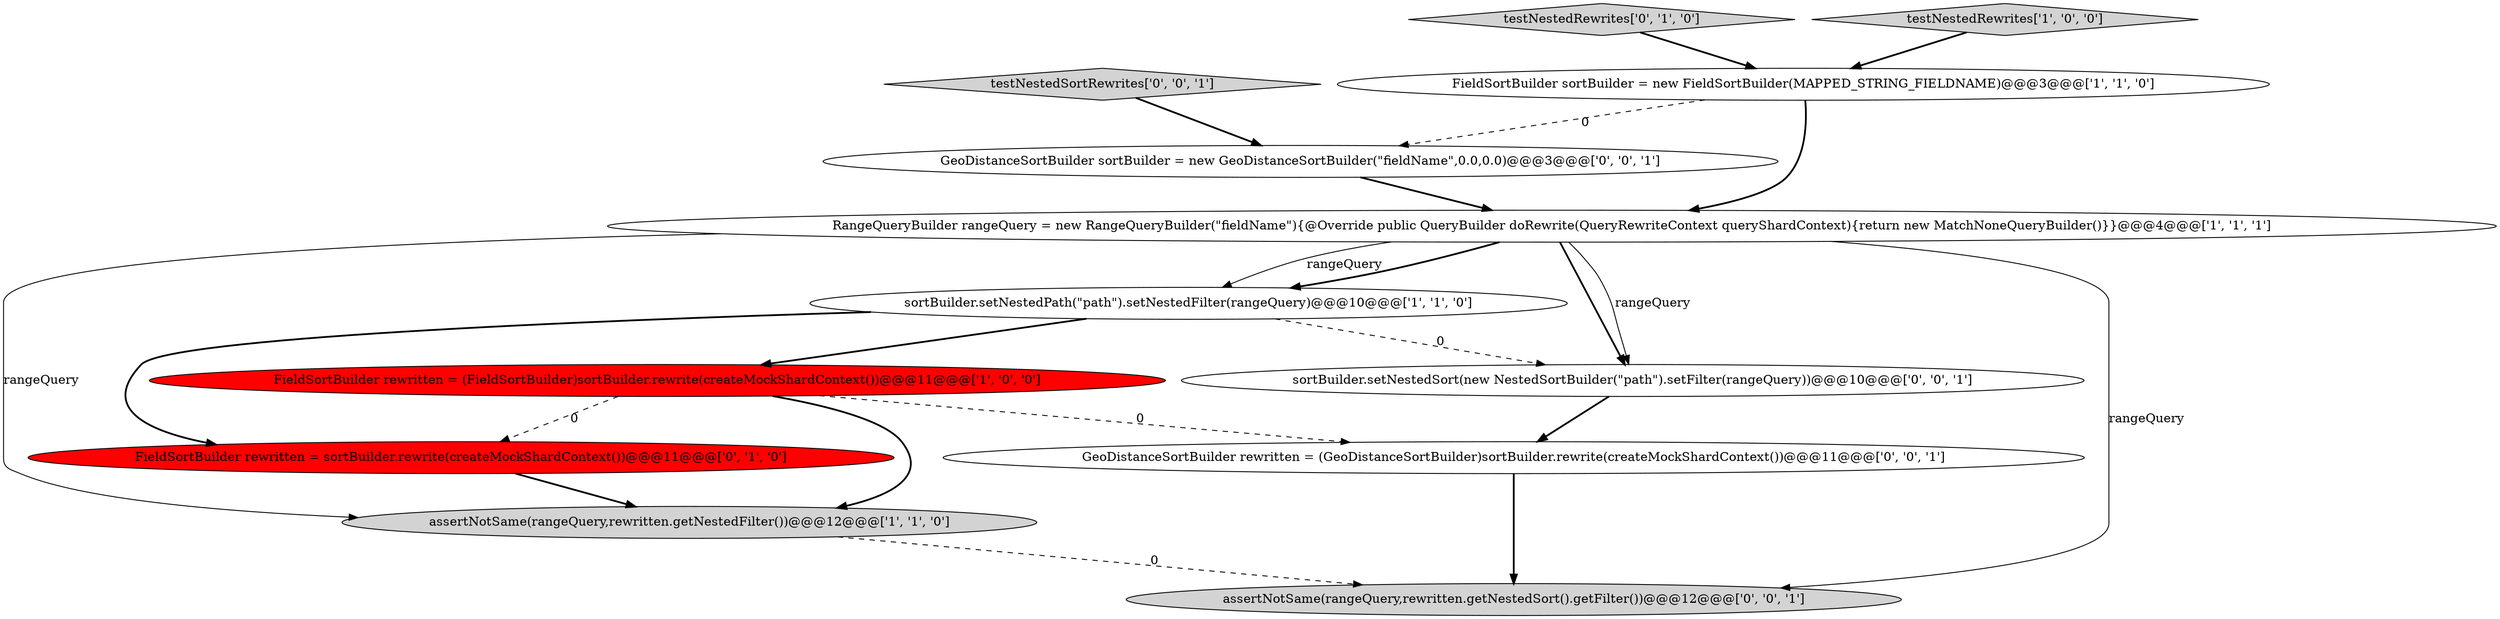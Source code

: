 digraph {
2 [style = filled, label = "sortBuilder.setNestedPath(\"path\").setNestedFilter(rangeQuery)@@@10@@@['1', '1', '0']", fillcolor = white, shape = ellipse image = "AAA0AAABBB1BBB"];
6 [style = filled, label = "testNestedRewrites['0', '1', '0']", fillcolor = lightgray, shape = diamond image = "AAA0AAABBB2BBB"];
12 [style = filled, label = "assertNotSame(rangeQuery,rewritten.getNestedSort().getFilter())@@@12@@@['0', '0', '1']", fillcolor = lightgray, shape = ellipse image = "AAA0AAABBB3BBB"];
5 [style = filled, label = "assertNotSame(rangeQuery,rewritten.getNestedFilter())@@@12@@@['1', '1', '0']", fillcolor = lightgray, shape = ellipse image = "AAA0AAABBB1BBB"];
4 [style = filled, label = "FieldSortBuilder rewritten = (FieldSortBuilder)sortBuilder.rewrite(createMockShardContext())@@@11@@@['1', '0', '0']", fillcolor = red, shape = ellipse image = "AAA1AAABBB1BBB"];
3 [style = filled, label = "RangeQueryBuilder rangeQuery = new RangeQueryBuilder(\"fieldName\"){@Override public QueryBuilder doRewrite(QueryRewriteContext queryShardContext){return new MatchNoneQueryBuilder()}}@@@4@@@['1', '1', '1']", fillcolor = white, shape = ellipse image = "AAA0AAABBB1BBB"];
8 [style = filled, label = "GeoDistanceSortBuilder rewritten = (GeoDistanceSortBuilder)sortBuilder.rewrite(createMockShardContext())@@@11@@@['0', '0', '1']", fillcolor = white, shape = ellipse image = "AAA0AAABBB3BBB"];
9 [style = filled, label = "GeoDistanceSortBuilder sortBuilder = new GeoDistanceSortBuilder(\"fieldName\",0.0,0.0)@@@3@@@['0', '0', '1']", fillcolor = white, shape = ellipse image = "AAA0AAABBB3BBB"];
11 [style = filled, label = "sortBuilder.setNestedSort(new NestedSortBuilder(\"path\").setFilter(rangeQuery))@@@10@@@['0', '0', '1']", fillcolor = white, shape = ellipse image = "AAA0AAABBB3BBB"];
0 [style = filled, label = "FieldSortBuilder sortBuilder = new FieldSortBuilder(MAPPED_STRING_FIELDNAME)@@@3@@@['1', '1', '0']", fillcolor = white, shape = ellipse image = "AAA0AAABBB1BBB"];
1 [style = filled, label = "testNestedRewrites['1', '0', '0']", fillcolor = lightgray, shape = diamond image = "AAA0AAABBB1BBB"];
7 [style = filled, label = "FieldSortBuilder rewritten = sortBuilder.rewrite(createMockShardContext())@@@11@@@['0', '1', '0']", fillcolor = red, shape = ellipse image = "AAA1AAABBB2BBB"];
10 [style = filled, label = "testNestedSortRewrites['0', '0', '1']", fillcolor = lightgray, shape = diamond image = "AAA0AAABBB3BBB"];
0->3 [style = bold, label=""];
5->12 [style = dashed, label="0"];
3->11 [style = bold, label=""];
6->0 [style = bold, label=""];
3->2 [style = solid, label="rangeQuery"];
1->0 [style = bold, label=""];
2->4 [style = bold, label=""];
7->5 [style = bold, label=""];
3->2 [style = bold, label=""];
4->7 [style = dashed, label="0"];
3->11 [style = solid, label="rangeQuery"];
3->5 [style = solid, label="rangeQuery"];
4->8 [style = dashed, label="0"];
9->3 [style = bold, label=""];
11->8 [style = bold, label=""];
2->11 [style = dashed, label="0"];
10->9 [style = bold, label=""];
2->7 [style = bold, label=""];
0->9 [style = dashed, label="0"];
3->12 [style = solid, label="rangeQuery"];
4->5 [style = bold, label=""];
8->12 [style = bold, label=""];
}
